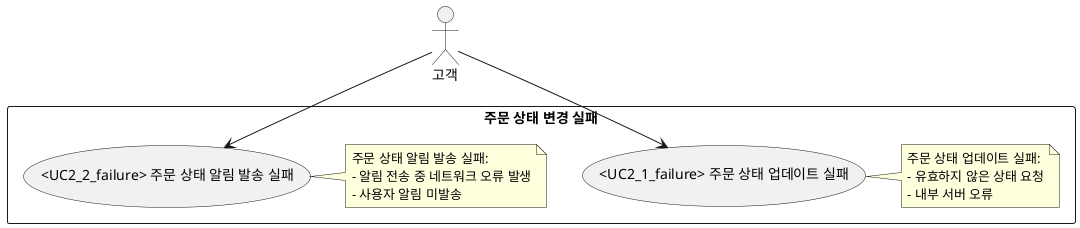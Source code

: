 @startuml
actor "고객" as Customer

rectangle "주문 상태 변경 실패" {
  usecase "<UC2_1_failure> 주문 상태 업데이트 실패" as UC2_1_failure
  note right
  주문 상태 업데이트 실패:
  - 유효하지 않은 상태 요청
  - 내부 서버 오류
  end note

  usecase "<UC2_2_failure> 주문 상태 알림 발송 실패" as UC2_2_failure
  note right
  주문 상태 알림 발송 실패:
  - 알림 전송 중 네트워크 오류 발생
  - 사용자 알림 미발송
  end note
}

Customer --> UC2_1_failure
Customer --> UC2_2_failure
@enduml
